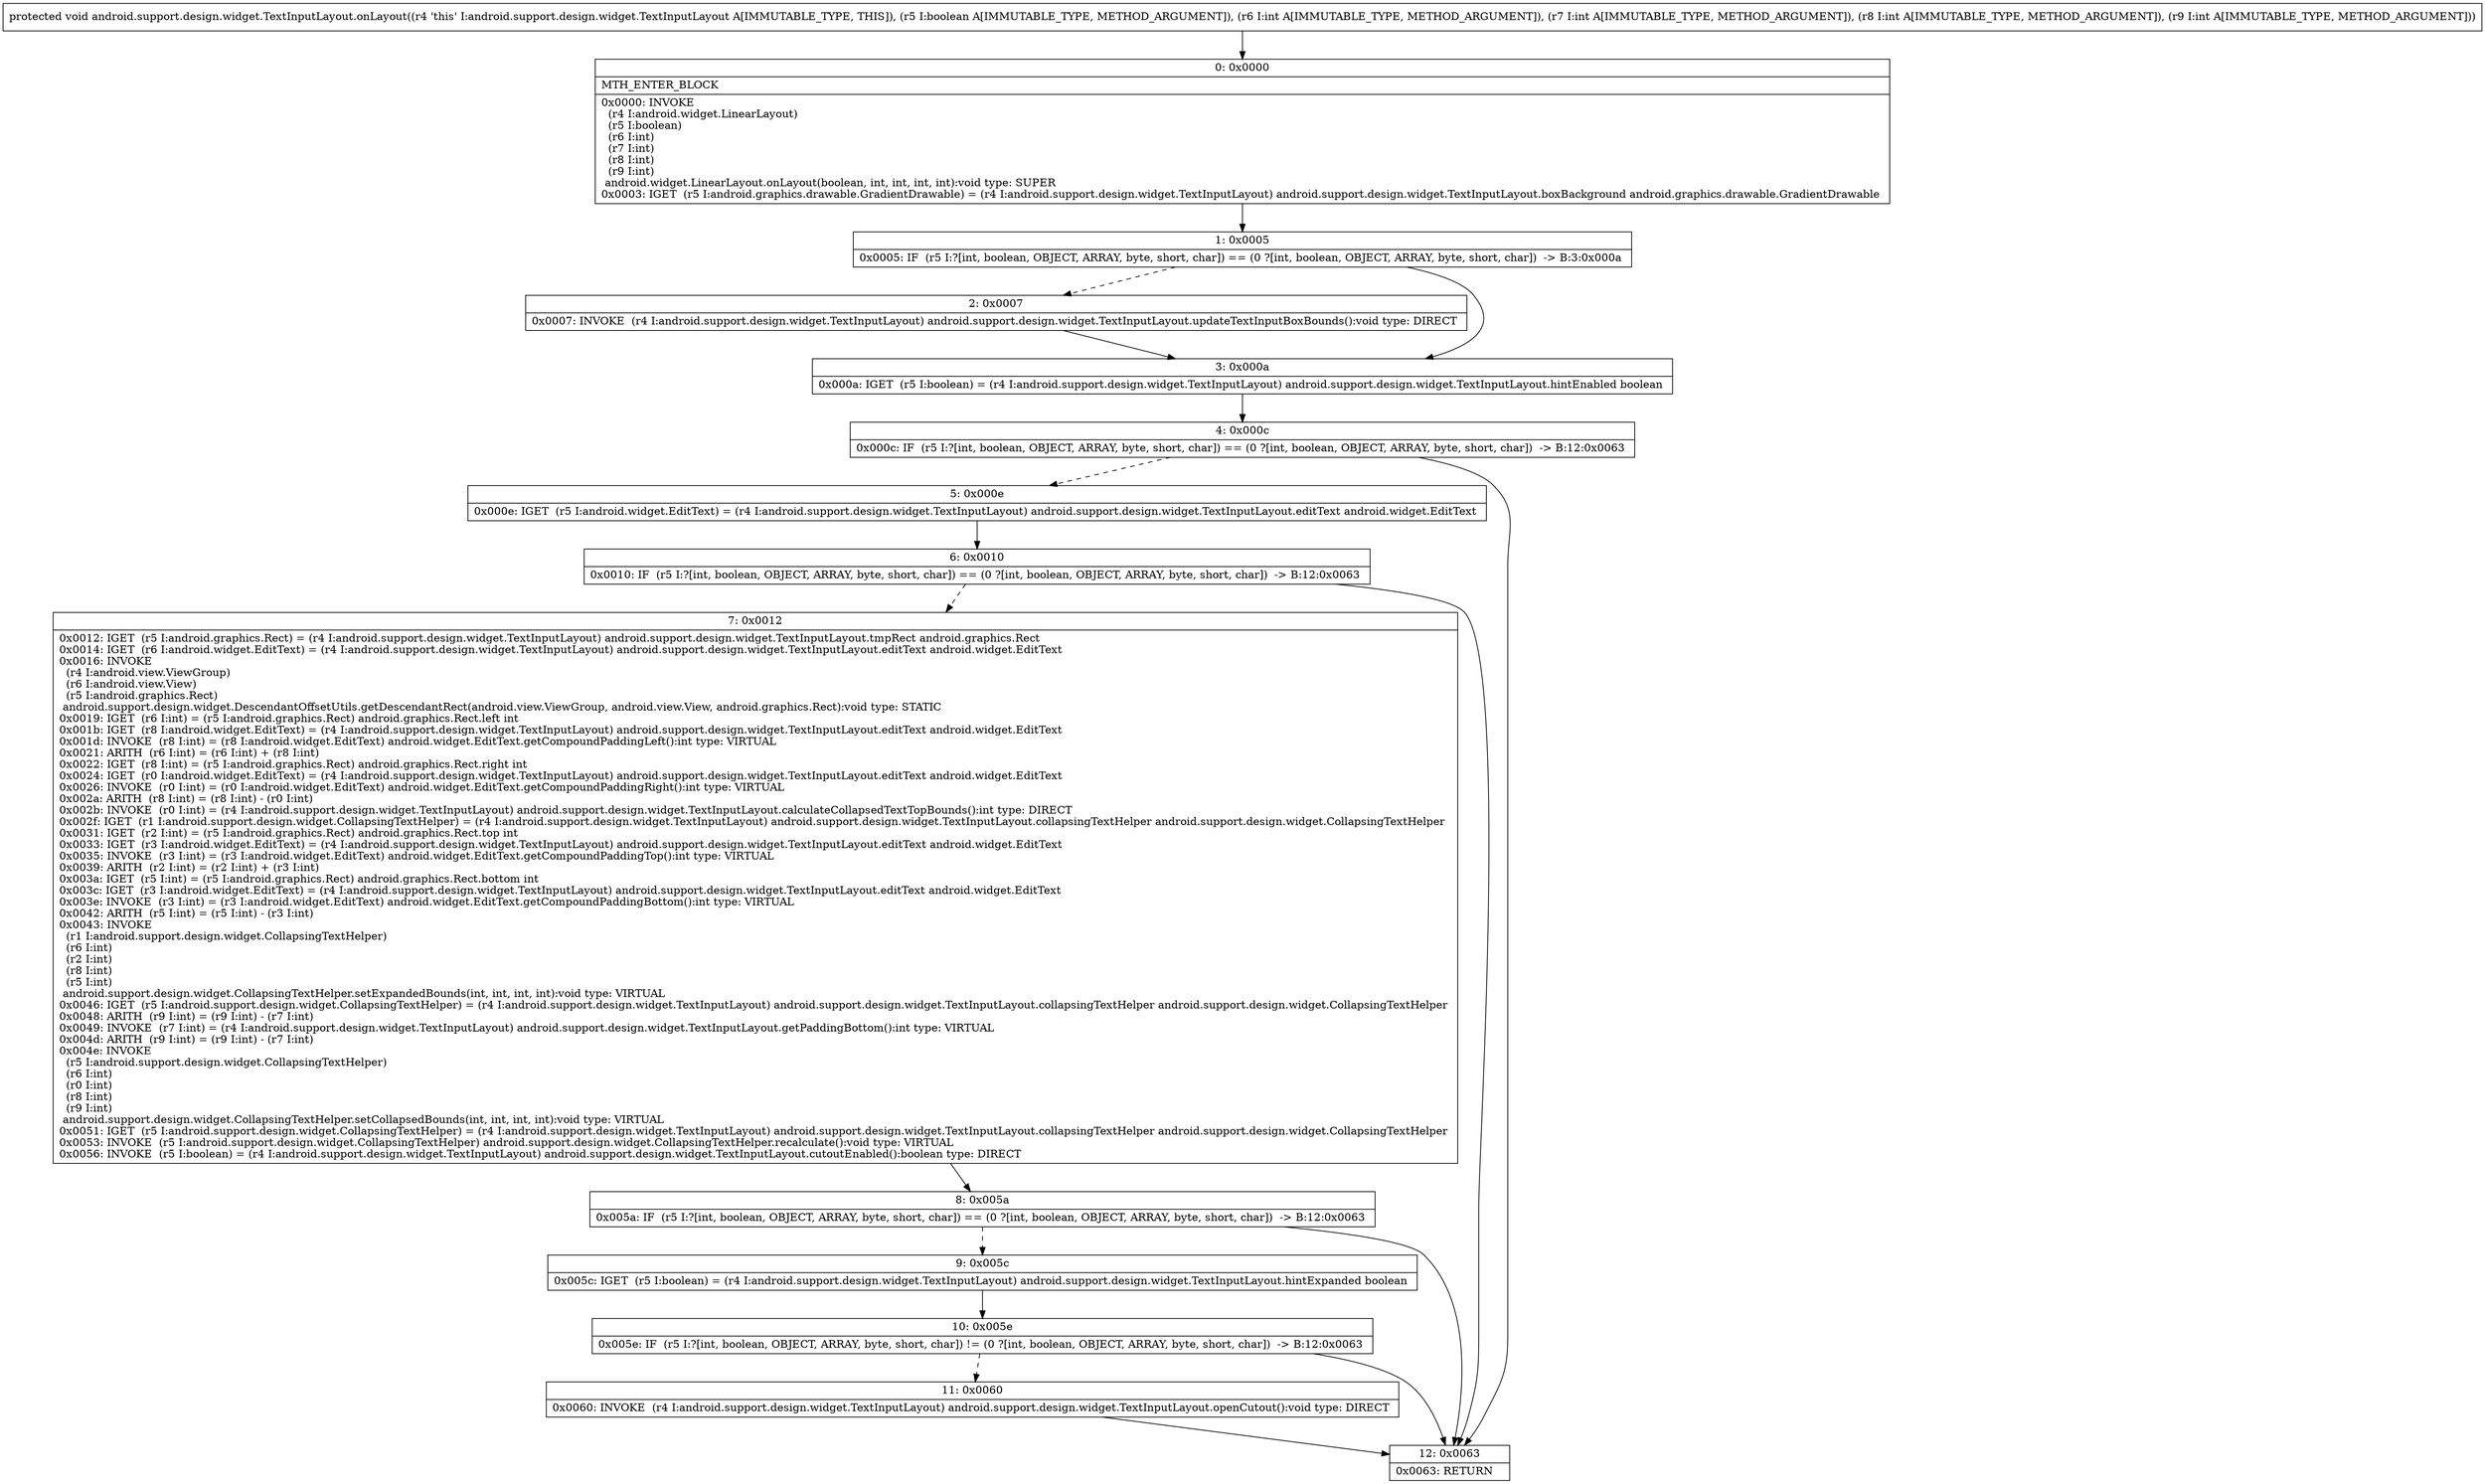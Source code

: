 digraph "CFG forandroid.support.design.widget.TextInputLayout.onLayout(ZIIII)V" {
Node_0 [shape=record,label="{0\:\ 0x0000|MTH_ENTER_BLOCK\l|0x0000: INVOKE  \l  (r4 I:android.widget.LinearLayout)\l  (r5 I:boolean)\l  (r6 I:int)\l  (r7 I:int)\l  (r8 I:int)\l  (r9 I:int)\l android.widget.LinearLayout.onLayout(boolean, int, int, int, int):void type: SUPER \l0x0003: IGET  (r5 I:android.graphics.drawable.GradientDrawable) = (r4 I:android.support.design.widget.TextInputLayout) android.support.design.widget.TextInputLayout.boxBackground android.graphics.drawable.GradientDrawable \l}"];
Node_1 [shape=record,label="{1\:\ 0x0005|0x0005: IF  (r5 I:?[int, boolean, OBJECT, ARRAY, byte, short, char]) == (0 ?[int, boolean, OBJECT, ARRAY, byte, short, char])  \-\> B:3:0x000a \l}"];
Node_2 [shape=record,label="{2\:\ 0x0007|0x0007: INVOKE  (r4 I:android.support.design.widget.TextInputLayout) android.support.design.widget.TextInputLayout.updateTextInputBoxBounds():void type: DIRECT \l}"];
Node_3 [shape=record,label="{3\:\ 0x000a|0x000a: IGET  (r5 I:boolean) = (r4 I:android.support.design.widget.TextInputLayout) android.support.design.widget.TextInputLayout.hintEnabled boolean \l}"];
Node_4 [shape=record,label="{4\:\ 0x000c|0x000c: IF  (r5 I:?[int, boolean, OBJECT, ARRAY, byte, short, char]) == (0 ?[int, boolean, OBJECT, ARRAY, byte, short, char])  \-\> B:12:0x0063 \l}"];
Node_5 [shape=record,label="{5\:\ 0x000e|0x000e: IGET  (r5 I:android.widget.EditText) = (r4 I:android.support.design.widget.TextInputLayout) android.support.design.widget.TextInputLayout.editText android.widget.EditText \l}"];
Node_6 [shape=record,label="{6\:\ 0x0010|0x0010: IF  (r5 I:?[int, boolean, OBJECT, ARRAY, byte, short, char]) == (0 ?[int, boolean, OBJECT, ARRAY, byte, short, char])  \-\> B:12:0x0063 \l}"];
Node_7 [shape=record,label="{7\:\ 0x0012|0x0012: IGET  (r5 I:android.graphics.Rect) = (r4 I:android.support.design.widget.TextInputLayout) android.support.design.widget.TextInputLayout.tmpRect android.graphics.Rect \l0x0014: IGET  (r6 I:android.widget.EditText) = (r4 I:android.support.design.widget.TextInputLayout) android.support.design.widget.TextInputLayout.editText android.widget.EditText \l0x0016: INVOKE  \l  (r4 I:android.view.ViewGroup)\l  (r6 I:android.view.View)\l  (r5 I:android.graphics.Rect)\l android.support.design.widget.DescendantOffsetUtils.getDescendantRect(android.view.ViewGroup, android.view.View, android.graphics.Rect):void type: STATIC \l0x0019: IGET  (r6 I:int) = (r5 I:android.graphics.Rect) android.graphics.Rect.left int \l0x001b: IGET  (r8 I:android.widget.EditText) = (r4 I:android.support.design.widget.TextInputLayout) android.support.design.widget.TextInputLayout.editText android.widget.EditText \l0x001d: INVOKE  (r8 I:int) = (r8 I:android.widget.EditText) android.widget.EditText.getCompoundPaddingLeft():int type: VIRTUAL \l0x0021: ARITH  (r6 I:int) = (r6 I:int) + (r8 I:int) \l0x0022: IGET  (r8 I:int) = (r5 I:android.graphics.Rect) android.graphics.Rect.right int \l0x0024: IGET  (r0 I:android.widget.EditText) = (r4 I:android.support.design.widget.TextInputLayout) android.support.design.widget.TextInputLayout.editText android.widget.EditText \l0x0026: INVOKE  (r0 I:int) = (r0 I:android.widget.EditText) android.widget.EditText.getCompoundPaddingRight():int type: VIRTUAL \l0x002a: ARITH  (r8 I:int) = (r8 I:int) \- (r0 I:int) \l0x002b: INVOKE  (r0 I:int) = (r4 I:android.support.design.widget.TextInputLayout) android.support.design.widget.TextInputLayout.calculateCollapsedTextTopBounds():int type: DIRECT \l0x002f: IGET  (r1 I:android.support.design.widget.CollapsingTextHelper) = (r4 I:android.support.design.widget.TextInputLayout) android.support.design.widget.TextInputLayout.collapsingTextHelper android.support.design.widget.CollapsingTextHelper \l0x0031: IGET  (r2 I:int) = (r5 I:android.graphics.Rect) android.graphics.Rect.top int \l0x0033: IGET  (r3 I:android.widget.EditText) = (r4 I:android.support.design.widget.TextInputLayout) android.support.design.widget.TextInputLayout.editText android.widget.EditText \l0x0035: INVOKE  (r3 I:int) = (r3 I:android.widget.EditText) android.widget.EditText.getCompoundPaddingTop():int type: VIRTUAL \l0x0039: ARITH  (r2 I:int) = (r2 I:int) + (r3 I:int) \l0x003a: IGET  (r5 I:int) = (r5 I:android.graphics.Rect) android.graphics.Rect.bottom int \l0x003c: IGET  (r3 I:android.widget.EditText) = (r4 I:android.support.design.widget.TextInputLayout) android.support.design.widget.TextInputLayout.editText android.widget.EditText \l0x003e: INVOKE  (r3 I:int) = (r3 I:android.widget.EditText) android.widget.EditText.getCompoundPaddingBottom():int type: VIRTUAL \l0x0042: ARITH  (r5 I:int) = (r5 I:int) \- (r3 I:int) \l0x0043: INVOKE  \l  (r1 I:android.support.design.widget.CollapsingTextHelper)\l  (r6 I:int)\l  (r2 I:int)\l  (r8 I:int)\l  (r5 I:int)\l android.support.design.widget.CollapsingTextHelper.setExpandedBounds(int, int, int, int):void type: VIRTUAL \l0x0046: IGET  (r5 I:android.support.design.widget.CollapsingTextHelper) = (r4 I:android.support.design.widget.TextInputLayout) android.support.design.widget.TextInputLayout.collapsingTextHelper android.support.design.widget.CollapsingTextHelper \l0x0048: ARITH  (r9 I:int) = (r9 I:int) \- (r7 I:int) \l0x0049: INVOKE  (r7 I:int) = (r4 I:android.support.design.widget.TextInputLayout) android.support.design.widget.TextInputLayout.getPaddingBottom():int type: VIRTUAL \l0x004d: ARITH  (r9 I:int) = (r9 I:int) \- (r7 I:int) \l0x004e: INVOKE  \l  (r5 I:android.support.design.widget.CollapsingTextHelper)\l  (r6 I:int)\l  (r0 I:int)\l  (r8 I:int)\l  (r9 I:int)\l android.support.design.widget.CollapsingTextHelper.setCollapsedBounds(int, int, int, int):void type: VIRTUAL \l0x0051: IGET  (r5 I:android.support.design.widget.CollapsingTextHelper) = (r4 I:android.support.design.widget.TextInputLayout) android.support.design.widget.TextInputLayout.collapsingTextHelper android.support.design.widget.CollapsingTextHelper \l0x0053: INVOKE  (r5 I:android.support.design.widget.CollapsingTextHelper) android.support.design.widget.CollapsingTextHelper.recalculate():void type: VIRTUAL \l0x0056: INVOKE  (r5 I:boolean) = (r4 I:android.support.design.widget.TextInputLayout) android.support.design.widget.TextInputLayout.cutoutEnabled():boolean type: DIRECT \l}"];
Node_8 [shape=record,label="{8\:\ 0x005a|0x005a: IF  (r5 I:?[int, boolean, OBJECT, ARRAY, byte, short, char]) == (0 ?[int, boolean, OBJECT, ARRAY, byte, short, char])  \-\> B:12:0x0063 \l}"];
Node_9 [shape=record,label="{9\:\ 0x005c|0x005c: IGET  (r5 I:boolean) = (r4 I:android.support.design.widget.TextInputLayout) android.support.design.widget.TextInputLayout.hintExpanded boolean \l}"];
Node_10 [shape=record,label="{10\:\ 0x005e|0x005e: IF  (r5 I:?[int, boolean, OBJECT, ARRAY, byte, short, char]) != (0 ?[int, boolean, OBJECT, ARRAY, byte, short, char])  \-\> B:12:0x0063 \l}"];
Node_11 [shape=record,label="{11\:\ 0x0060|0x0060: INVOKE  (r4 I:android.support.design.widget.TextInputLayout) android.support.design.widget.TextInputLayout.openCutout():void type: DIRECT \l}"];
Node_12 [shape=record,label="{12\:\ 0x0063|0x0063: RETURN   \l}"];
MethodNode[shape=record,label="{protected void android.support.design.widget.TextInputLayout.onLayout((r4 'this' I:android.support.design.widget.TextInputLayout A[IMMUTABLE_TYPE, THIS]), (r5 I:boolean A[IMMUTABLE_TYPE, METHOD_ARGUMENT]), (r6 I:int A[IMMUTABLE_TYPE, METHOD_ARGUMENT]), (r7 I:int A[IMMUTABLE_TYPE, METHOD_ARGUMENT]), (r8 I:int A[IMMUTABLE_TYPE, METHOD_ARGUMENT]), (r9 I:int A[IMMUTABLE_TYPE, METHOD_ARGUMENT])) }"];
MethodNode -> Node_0;
Node_0 -> Node_1;
Node_1 -> Node_2[style=dashed];
Node_1 -> Node_3;
Node_2 -> Node_3;
Node_3 -> Node_4;
Node_4 -> Node_5[style=dashed];
Node_4 -> Node_12;
Node_5 -> Node_6;
Node_6 -> Node_7[style=dashed];
Node_6 -> Node_12;
Node_7 -> Node_8;
Node_8 -> Node_9[style=dashed];
Node_8 -> Node_12;
Node_9 -> Node_10;
Node_10 -> Node_11[style=dashed];
Node_10 -> Node_12;
Node_11 -> Node_12;
}

